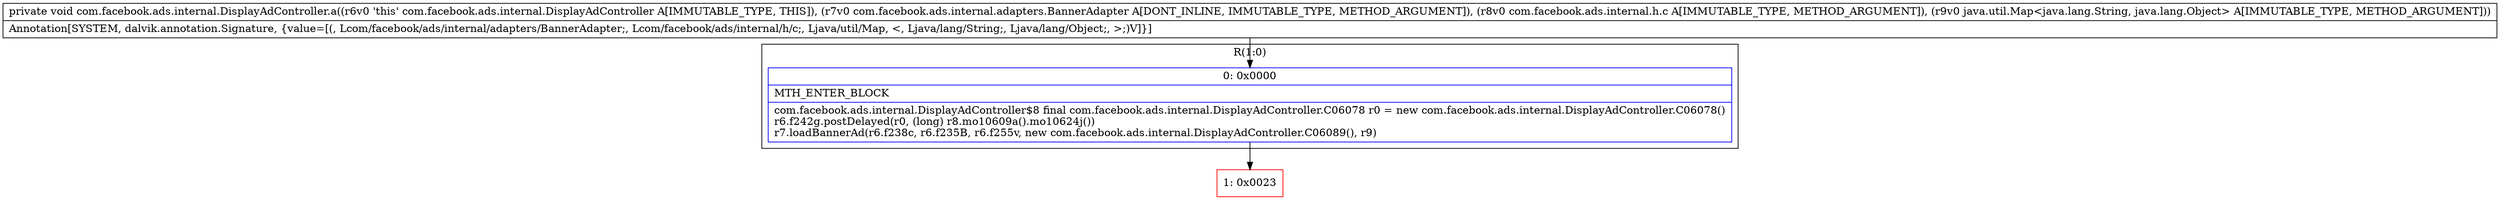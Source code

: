 digraph "CFG forcom.facebook.ads.internal.DisplayAdController.a(Lcom\/facebook\/ads\/internal\/adapters\/BannerAdapter;Lcom\/facebook\/ads\/internal\/h\/c;Ljava\/util\/Map;)V" {
subgraph cluster_Region_2135671664 {
label = "R(1:0)";
node [shape=record,color=blue];
Node_0 [shape=record,label="{0\:\ 0x0000|MTH_ENTER_BLOCK\l|com.facebook.ads.internal.DisplayAdController$8 final com.facebook.ads.internal.DisplayAdController.C06078 r0 = new com.facebook.ads.internal.DisplayAdController.C06078()\lr6.f242g.postDelayed(r0, (long) r8.mo10609a().mo10624j())\lr7.loadBannerAd(r6.f238c, r6.f235B, r6.f255v, new com.facebook.ads.internal.DisplayAdController.C06089(), r9)\l}"];
}
Node_1 [shape=record,color=red,label="{1\:\ 0x0023}"];
MethodNode[shape=record,label="{private void com.facebook.ads.internal.DisplayAdController.a((r6v0 'this' com.facebook.ads.internal.DisplayAdController A[IMMUTABLE_TYPE, THIS]), (r7v0 com.facebook.ads.internal.adapters.BannerAdapter A[DONT_INLINE, IMMUTABLE_TYPE, METHOD_ARGUMENT]), (r8v0 com.facebook.ads.internal.h.c A[IMMUTABLE_TYPE, METHOD_ARGUMENT]), (r9v0 java.util.Map\<java.lang.String, java.lang.Object\> A[IMMUTABLE_TYPE, METHOD_ARGUMENT]))  | Annotation[SYSTEM, dalvik.annotation.Signature, \{value=[(, Lcom\/facebook\/ads\/internal\/adapters\/BannerAdapter;, Lcom\/facebook\/ads\/internal\/h\/c;, Ljava\/util\/Map, \<, Ljava\/lang\/String;, Ljava\/lang\/Object;, \>;)V]\}]\l}"];
MethodNode -> Node_0;
Node_0 -> Node_1;
}

